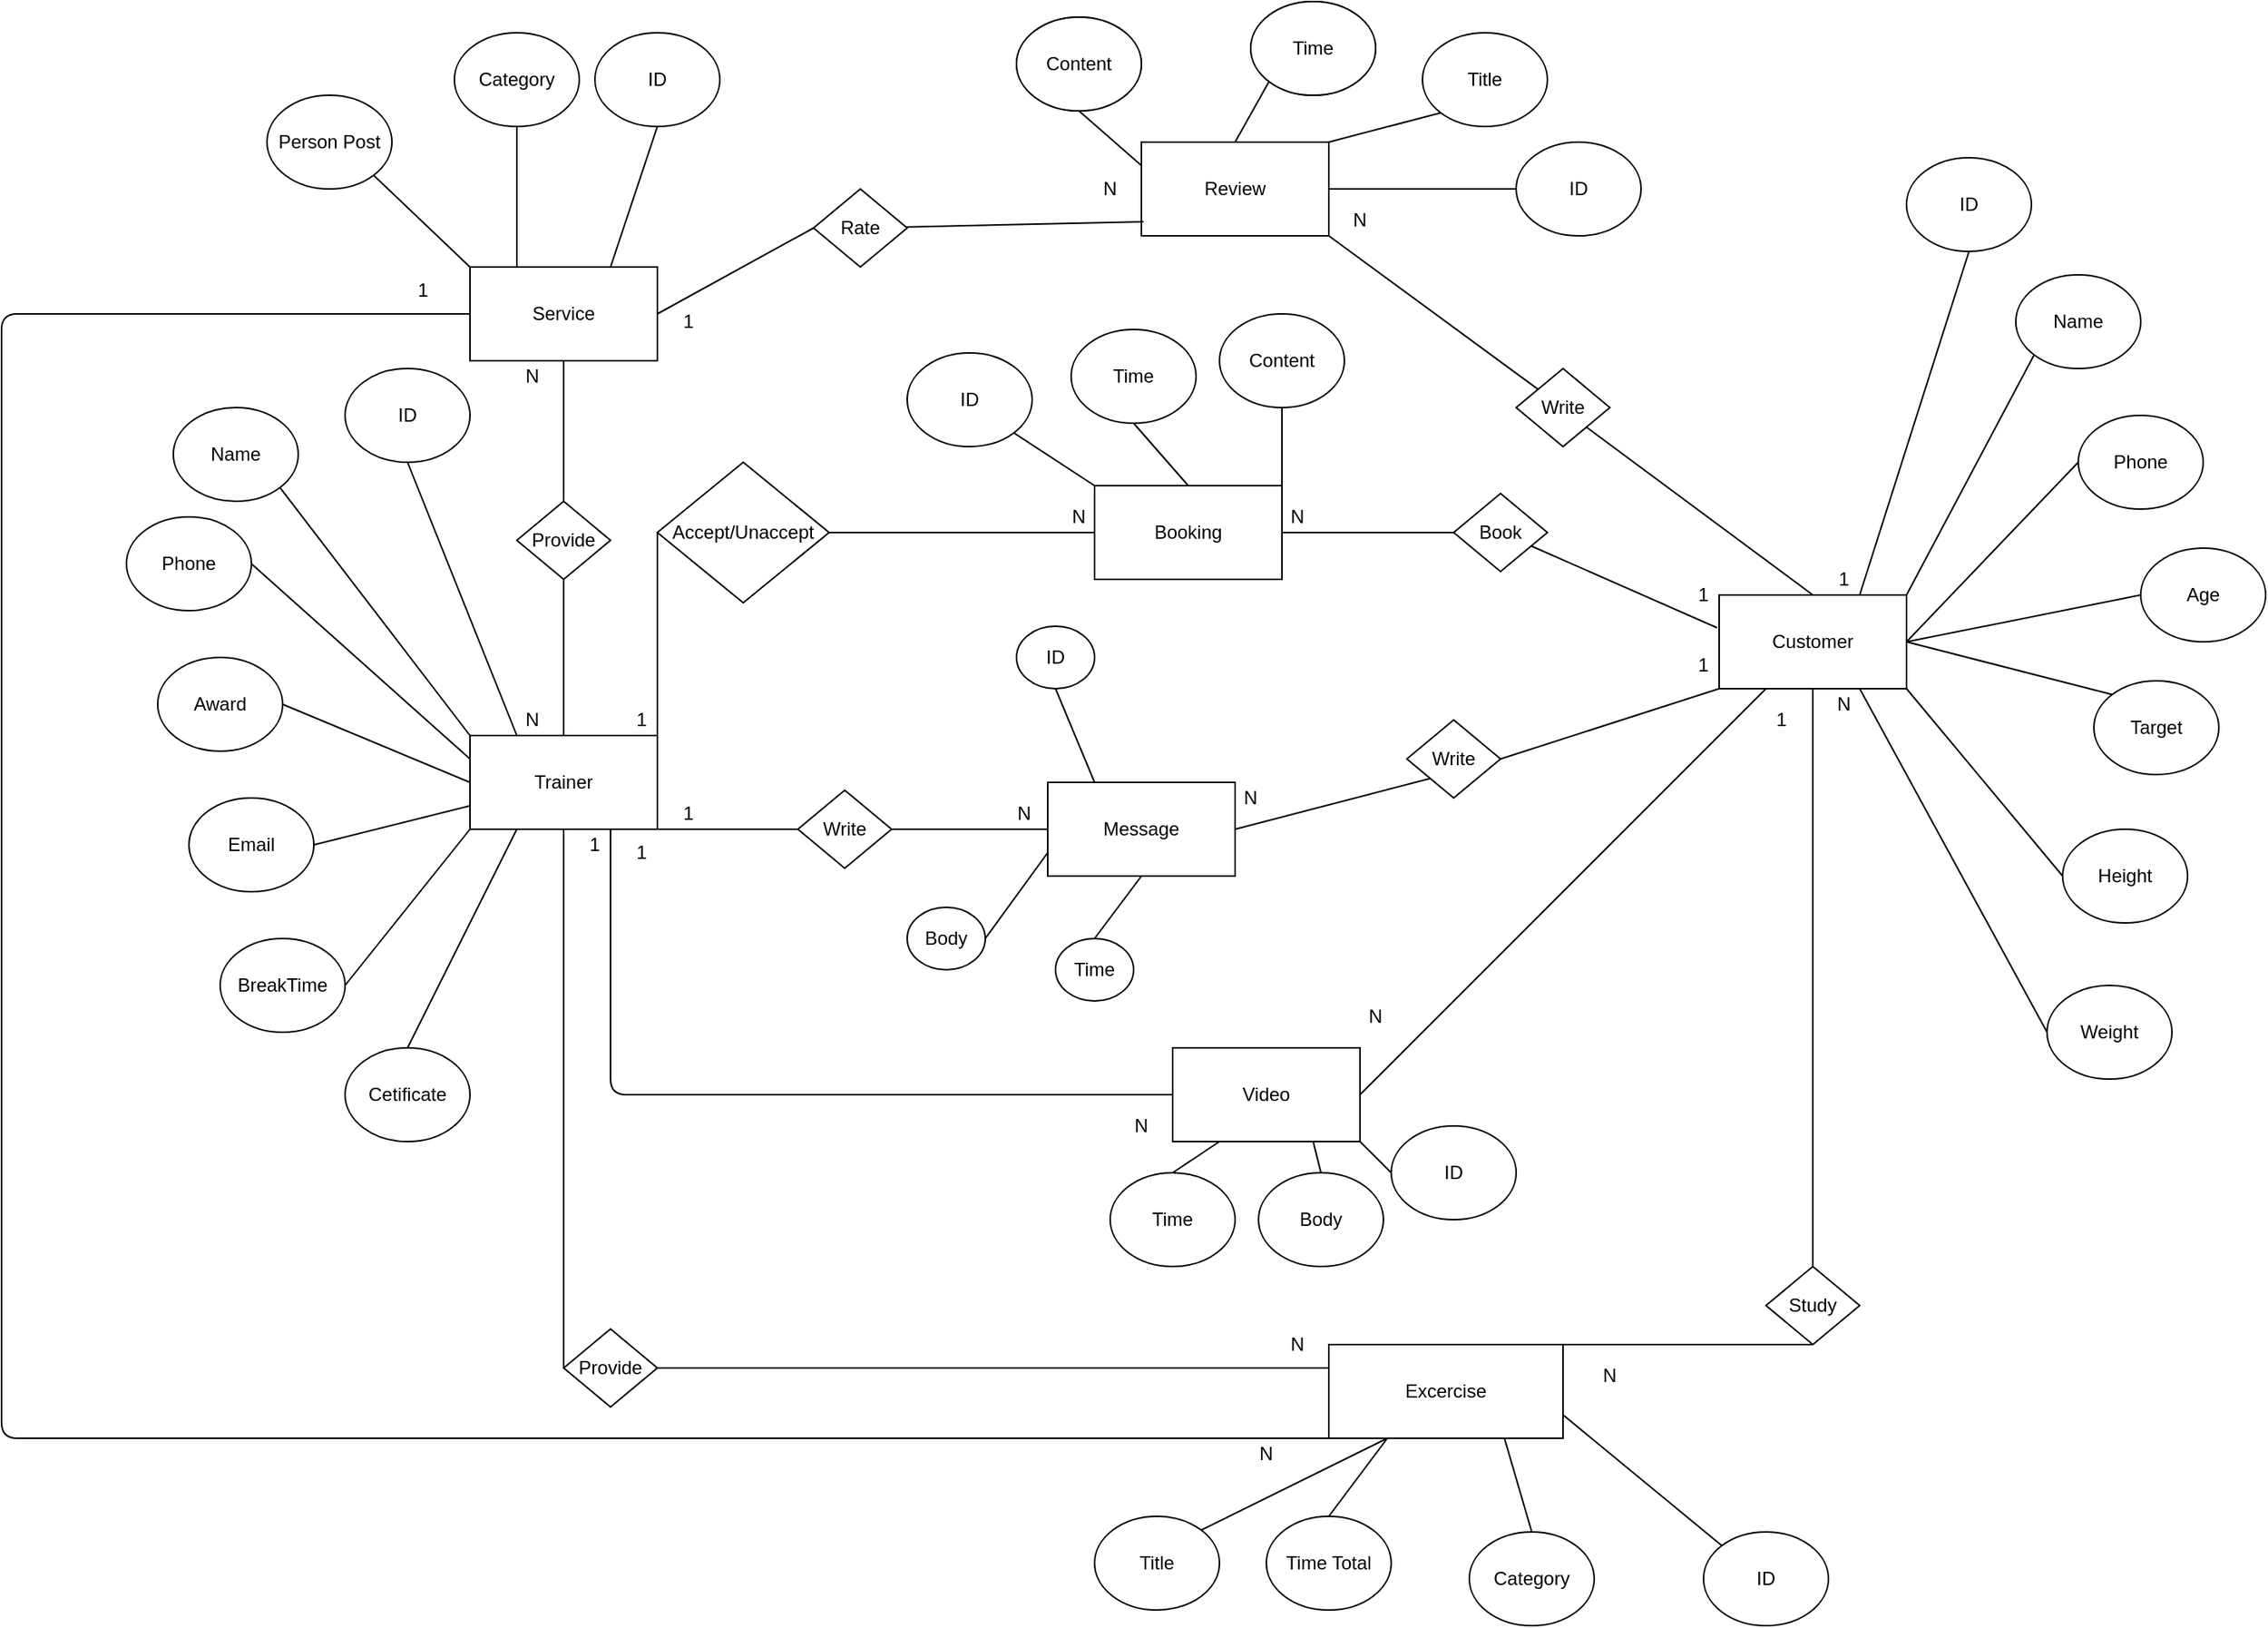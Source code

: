 <mxfile version="13.7.7" type="github">
  <diagram id="C5RBs43oDa-KdzZeNtuy" name="Page-1">
    <mxGraphModel dx="1996" dy="1096" grid="1" gridSize="10" guides="1" tooltips="1" connect="1" arrows="1" fold="1" page="1" pageScale="1" pageWidth="2339" pageHeight="3300" math="0" shadow="0">
      <root>
        <mxCell id="WIyWlLk6GJQsqaUBKTNV-0" />
        <mxCell id="WIyWlLk6GJQsqaUBKTNV-1" parent="WIyWlLk6GJQsqaUBKTNV-0" />
        <mxCell id="ReeH3Xt1Pkfj4cLhiJu3-0" value="Message" style="rounded=0;whiteSpace=wrap;html=1;" parent="WIyWlLk6GJQsqaUBKTNV-1" vertex="1">
          <mxGeometry x="1190" y="980" width="120" height="60" as="geometry" />
        </mxCell>
        <mxCell id="ReeH3Xt1Pkfj4cLhiJu3-1" value="Excercise" style="rounded=0;whiteSpace=wrap;html=1;" parent="WIyWlLk6GJQsqaUBKTNV-1" vertex="1">
          <mxGeometry x="1370" y="1340" width="150" height="60" as="geometry" />
        </mxCell>
        <mxCell id="ReeH3Xt1Pkfj4cLhiJu3-2" value="Service" style="rounded=0;whiteSpace=wrap;html=1;" parent="WIyWlLk6GJQsqaUBKTNV-1" vertex="1">
          <mxGeometry x="820" y="650" width="120" height="60" as="geometry" />
        </mxCell>
        <mxCell id="ReeH3Xt1Pkfj4cLhiJu3-3" value="Review" style="rounded=0;whiteSpace=wrap;html=1;" parent="WIyWlLk6GJQsqaUBKTNV-1" vertex="1">
          <mxGeometry x="1250" y="570" width="120" height="60" as="geometry" />
        </mxCell>
        <mxCell id="ReeH3Xt1Pkfj4cLhiJu3-5" value="Booking" style="rounded=0;whiteSpace=wrap;html=1;" parent="WIyWlLk6GJQsqaUBKTNV-1" vertex="1">
          <mxGeometry x="1220" y="790" width="120" height="60" as="geometry" />
        </mxCell>
        <mxCell id="ReeH3Xt1Pkfj4cLhiJu3-6" value="Trainer" style="rounded=0;whiteSpace=wrap;html=1;" parent="WIyWlLk6GJQsqaUBKTNV-1" vertex="1">
          <mxGeometry x="820" y="950" width="120" height="60" as="geometry" />
        </mxCell>
        <mxCell id="ReeH3Xt1Pkfj4cLhiJu3-4" value="Customer" style="rounded=0;whiteSpace=wrap;html=1;" parent="WIyWlLk6GJQsqaUBKTNV-1" vertex="1">
          <mxGeometry x="1620" y="860" width="120" height="60" as="geometry" />
        </mxCell>
        <mxCell id="ReeH3Xt1Pkfj4cLhiJu3-15" value="" style="endArrow=none;html=1;entryX=0.011;entryY=0.85;entryDx=0;entryDy=0;entryPerimeter=0;" parent="WIyWlLk6GJQsqaUBKTNV-1" source="ReeH3Xt1Pkfj4cLhiJu3-97" target="ReeH3Xt1Pkfj4cLhiJu3-3" edge="1">
          <mxGeometry width="50" height="50" relative="1" as="geometry">
            <mxPoint x="1060" y="690" as="sourcePoint" />
            <mxPoint x="1110" y="640" as="targetPoint" />
          </mxGeometry>
        </mxCell>
        <mxCell id="ReeH3Xt1Pkfj4cLhiJu3-16" value="" style="endArrow=none;html=1;entryX=1;entryY=1;entryDx=0;entryDy=0;" parent="WIyWlLk6GJQsqaUBKTNV-1" source="ReeH3Xt1Pkfj4cLhiJu3-95" target="ReeH3Xt1Pkfj4cLhiJu3-3" edge="1">
          <mxGeometry width="50" height="50" relative="1" as="geometry">
            <mxPoint x="1580" y="880" as="sourcePoint" />
            <mxPoint x="1630" y="830" as="targetPoint" />
          </mxGeometry>
        </mxCell>
        <mxCell id="ReeH3Xt1Pkfj4cLhiJu3-17" value="" style="endArrow=none;html=1;entryX=-0.011;entryY=0.35;entryDx=0;entryDy=0;entryPerimeter=0;" parent="WIyWlLk6GJQsqaUBKTNV-1" source="ReeH3Xt1Pkfj4cLhiJu3-102" target="ReeH3Xt1Pkfj4cLhiJu3-4" edge="1">
          <mxGeometry width="50" height="50" relative="1" as="geometry">
            <mxPoint x="1350" y="901" as="sourcePoint" />
            <mxPoint x="1520" y="905" as="targetPoint" />
          </mxGeometry>
        </mxCell>
        <mxCell id="ReeH3Xt1Pkfj4cLhiJu3-18" value="" style="endArrow=none;html=1;exitX=1;exitY=0.5;exitDx=0;exitDy=0;entryX=0;entryY=0.5;entryDx=0;entryDy=0;" parent="WIyWlLk6GJQsqaUBKTNV-1" source="ReeH3Xt1Pkfj4cLhiJu3-100" target="ReeH3Xt1Pkfj4cLhiJu3-5" edge="1">
          <mxGeometry width="50" height="50" relative="1" as="geometry">
            <mxPoint x="1060" y="890" as="sourcePoint" />
            <mxPoint x="1220" y="830" as="targetPoint" />
          </mxGeometry>
        </mxCell>
        <mxCell id="ReeH3Xt1Pkfj4cLhiJu3-19" value="" style="endArrow=none;html=1;entryX=0.5;entryY=1;entryDx=0;entryDy=0;exitX=0.5;exitY=0;exitDx=0;exitDy=0;" parent="WIyWlLk6GJQsqaUBKTNV-1" source="ReeH3Xt1Pkfj4cLhiJu3-6" target="ReeH3Xt1Pkfj4cLhiJu3-2" edge="1">
          <mxGeometry width="50" height="50" relative="1" as="geometry">
            <mxPoint x="990" y="890" as="sourcePoint" />
            <mxPoint x="1040" y="840" as="targetPoint" />
          </mxGeometry>
        </mxCell>
        <mxCell id="ReeH3Xt1Pkfj4cLhiJu3-20" value="" style="endArrow=none;html=1;entryX=0.5;entryY=1;entryDx=0;entryDy=0;exitX=0.5;exitY=0;exitDx=0;exitDy=0;" parent="WIyWlLk6GJQsqaUBKTNV-1" source="ReeH3Xt1Pkfj4cLhiJu3-107" target="ReeH3Xt1Pkfj4cLhiJu3-4" edge="1">
          <mxGeometry width="50" height="50" relative="1" as="geometry">
            <mxPoint x="1480" y="1050" as="sourcePoint" />
            <mxPoint x="1530" y="1000" as="targetPoint" />
          </mxGeometry>
        </mxCell>
        <mxCell id="ReeH3Xt1Pkfj4cLhiJu3-21" value="" style="endArrow=none;html=1;exitX=0;exitY=0.5;exitDx=0;exitDy=0;entryX=0.5;entryY=1;entryDx=0;entryDy=0;" parent="WIyWlLk6GJQsqaUBKTNV-1" source="ReeH3Xt1Pkfj4cLhiJu3-108" target="ReeH3Xt1Pkfj4cLhiJu3-6" edge="1">
          <mxGeometry width="50" height="50" relative="1" as="geometry">
            <mxPoint x="1300" y="1000" as="sourcePoint" />
            <mxPoint x="980" y="1080" as="targetPoint" />
            <Array as="points" />
          </mxGeometry>
        </mxCell>
        <mxCell id="ReeH3Xt1Pkfj4cLhiJu3-23" value="" style="endArrow=none;html=1;exitX=1;exitY=0.5;exitDx=0;exitDy=0;entryX=0;entryY=0.5;entryDx=0;entryDy=0;" parent="WIyWlLk6GJQsqaUBKTNV-1" source="ReeH3Xt1Pkfj4cLhiJu3-106" target="ReeH3Xt1Pkfj4cLhiJu3-0" edge="1">
          <mxGeometry width="50" height="50" relative="1" as="geometry">
            <mxPoint x="1300" y="920" as="sourcePoint" />
            <mxPoint x="1350" y="870" as="targetPoint" />
          </mxGeometry>
        </mxCell>
        <mxCell id="ReeH3Xt1Pkfj4cLhiJu3-24" value="" style="endArrow=none;html=1;exitX=1;exitY=0.5;exitDx=0;exitDy=0;entryX=0;entryY=1;entryDx=0;entryDy=0;" parent="WIyWlLk6GJQsqaUBKTNV-1" source="ReeH3Xt1Pkfj4cLhiJu3-104" target="ReeH3Xt1Pkfj4cLhiJu3-4" edge="1">
          <mxGeometry width="50" height="50" relative="1" as="geometry">
            <mxPoint x="1300" y="920" as="sourcePoint" />
            <mxPoint x="1350" y="870" as="targetPoint" />
          </mxGeometry>
        </mxCell>
        <mxCell id="ReeH3Xt1Pkfj4cLhiJu3-25" value="ID" style="ellipse;whiteSpace=wrap;html=1;" parent="WIyWlLk6GJQsqaUBKTNV-1" vertex="1">
          <mxGeometry x="1740" y="580" width="80" height="60" as="geometry" />
        </mxCell>
        <mxCell id="ReeH3Xt1Pkfj4cLhiJu3-26" value="Phone" style="ellipse;whiteSpace=wrap;html=1;" parent="WIyWlLk6GJQsqaUBKTNV-1" vertex="1">
          <mxGeometry x="1850" y="745" width="80" height="60" as="geometry" />
        </mxCell>
        <mxCell id="ReeH3Xt1Pkfj4cLhiJu3-27" value="Age" style="ellipse;whiteSpace=wrap;html=1;" parent="WIyWlLk6GJQsqaUBKTNV-1" vertex="1">
          <mxGeometry x="1890" y="830" width="80" height="60" as="geometry" />
        </mxCell>
        <mxCell id="ReeH3Xt1Pkfj4cLhiJu3-28" value="Name" style="ellipse;whiteSpace=wrap;html=1;" parent="WIyWlLk6GJQsqaUBKTNV-1" vertex="1">
          <mxGeometry x="1810" y="655" width="80" height="60" as="geometry" />
        </mxCell>
        <mxCell id="ReeH3Xt1Pkfj4cLhiJu3-29" value="Target" style="ellipse;whiteSpace=wrap;html=1;" parent="WIyWlLk6GJQsqaUBKTNV-1" vertex="1">
          <mxGeometry x="1860" y="915" width="80" height="60" as="geometry" />
        </mxCell>
        <mxCell id="ReeH3Xt1Pkfj4cLhiJu3-30" value="Height" style="ellipse;whiteSpace=wrap;html=1;" parent="WIyWlLk6GJQsqaUBKTNV-1" vertex="1">
          <mxGeometry x="1840" y="1010" width="80" height="60" as="geometry" />
        </mxCell>
        <mxCell id="ReeH3Xt1Pkfj4cLhiJu3-31" value="Weight" style="ellipse;whiteSpace=wrap;html=1;" parent="WIyWlLk6GJQsqaUBKTNV-1" vertex="1">
          <mxGeometry x="1830" y="1110" width="80" height="60" as="geometry" />
        </mxCell>
        <mxCell id="ReeH3Xt1Pkfj4cLhiJu3-32" value="" style="endArrow=none;html=1;entryX=0.5;entryY=1;entryDx=0;entryDy=0;exitX=0.75;exitY=0;exitDx=0;exitDy=0;" parent="WIyWlLk6GJQsqaUBKTNV-1" source="ReeH3Xt1Pkfj4cLhiJu3-4" target="ReeH3Xt1Pkfj4cLhiJu3-25" edge="1">
          <mxGeometry width="50" height="50" relative="1" as="geometry">
            <mxPoint x="1600" y="880" as="sourcePoint" />
            <mxPoint x="1650" y="830" as="targetPoint" />
          </mxGeometry>
        </mxCell>
        <mxCell id="ReeH3Xt1Pkfj4cLhiJu3-33" value="" style="endArrow=none;html=1;entryX=0;entryY=1;entryDx=0;entryDy=0;exitX=1;exitY=0;exitDx=0;exitDy=0;" parent="WIyWlLk6GJQsqaUBKTNV-1" source="ReeH3Xt1Pkfj4cLhiJu3-4" target="ReeH3Xt1Pkfj4cLhiJu3-28" edge="1">
          <mxGeometry width="50" height="50" relative="1" as="geometry">
            <mxPoint x="1650" y="880" as="sourcePoint" />
            <mxPoint x="1670" y="850" as="targetPoint" />
          </mxGeometry>
        </mxCell>
        <mxCell id="ReeH3Xt1Pkfj4cLhiJu3-34" value="" style="endArrow=none;html=1;entryX=0;entryY=0.5;entryDx=0;entryDy=0;exitX=1;exitY=0.5;exitDx=0;exitDy=0;" parent="WIyWlLk6GJQsqaUBKTNV-1" source="ReeH3Xt1Pkfj4cLhiJu3-4" target="ReeH3Xt1Pkfj4cLhiJu3-26" edge="1">
          <mxGeometry width="50" height="50" relative="1" as="geometry">
            <mxPoint x="1650" y="890" as="sourcePoint" />
            <mxPoint x="1690" y="840" as="targetPoint" />
          </mxGeometry>
        </mxCell>
        <mxCell id="ReeH3Xt1Pkfj4cLhiJu3-35" value="" style="endArrow=none;html=1;entryX=0;entryY=0.5;entryDx=0;entryDy=0;exitX=1;exitY=0.5;exitDx=0;exitDy=0;" parent="WIyWlLk6GJQsqaUBKTNV-1" source="ReeH3Xt1Pkfj4cLhiJu3-4" target="ReeH3Xt1Pkfj4cLhiJu3-27" edge="1">
          <mxGeometry width="50" height="50" relative="1" as="geometry">
            <mxPoint x="1640" y="910" as="sourcePoint" />
            <mxPoint x="1690" y="850" as="targetPoint" />
          </mxGeometry>
        </mxCell>
        <mxCell id="ReeH3Xt1Pkfj4cLhiJu3-36" value="" style="endArrow=none;html=1;entryX=0;entryY=0;entryDx=0;entryDy=0;exitX=1;exitY=0.5;exitDx=0;exitDy=0;" parent="WIyWlLk6GJQsqaUBKTNV-1" source="ReeH3Xt1Pkfj4cLhiJu3-4" target="ReeH3Xt1Pkfj4cLhiJu3-29" edge="1">
          <mxGeometry width="50" height="50" relative="1" as="geometry">
            <mxPoint x="1650" y="915" as="sourcePoint" />
            <mxPoint x="1690" y="865" as="targetPoint" />
          </mxGeometry>
        </mxCell>
        <mxCell id="ReeH3Xt1Pkfj4cLhiJu3-37" value="" style="endArrow=none;html=1;entryX=0;entryY=0.5;entryDx=0;entryDy=0;exitX=1;exitY=1;exitDx=0;exitDy=0;" parent="WIyWlLk6GJQsqaUBKTNV-1" source="ReeH3Xt1Pkfj4cLhiJu3-4" target="ReeH3Xt1Pkfj4cLhiJu3-30" edge="1">
          <mxGeometry width="50" height="50" relative="1" as="geometry">
            <mxPoint x="1650" y="940" as="sourcePoint" />
            <mxPoint x="1690" y="890" as="targetPoint" />
          </mxGeometry>
        </mxCell>
        <mxCell id="ReeH3Xt1Pkfj4cLhiJu3-38" value="" style="endArrow=none;html=1;entryX=0;entryY=0.5;entryDx=0;entryDy=0;exitX=0.75;exitY=1;exitDx=0;exitDy=0;" parent="WIyWlLk6GJQsqaUBKTNV-1" source="ReeH3Xt1Pkfj4cLhiJu3-4" target="ReeH3Xt1Pkfj4cLhiJu3-31" edge="1">
          <mxGeometry width="50" height="50" relative="1" as="geometry">
            <mxPoint x="1620" y="940" as="sourcePoint" />
            <mxPoint x="1660" y="890" as="targetPoint" />
          </mxGeometry>
        </mxCell>
        <mxCell id="ReeH3Xt1Pkfj4cLhiJu3-42" value="ID" style="ellipse;whiteSpace=wrap;html=1;" parent="WIyWlLk6GJQsqaUBKTNV-1" vertex="1">
          <mxGeometry x="1610" y="1460" width="80" height="60" as="geometry" />
        </mxCell>
        <mxCell id="ReeH3Xt1Pkfj4cLhiJu3-43" value="Category" style="ellipse;whiteSpace=wrap;html=1;" parent="WIyWlLk6GJQsqaUBKTNV-1" vertex="1">
          <mxGeometry x="1460" y="1460" width="80" height="60" as="geometry" />
        </mxCell>
        <mxCell id="ReeH3Xt1Pkfj4cLhiJu3-44" value="Time Total" style="ellipse;whiteSpace=wrap;html=1;" parent="WIyWlLk6GJQsqaUBKTNV-1" vertex="1">
          <mxGeometry x="1330" y="1450" width="80" height="60" as="geometry" />
        </mxCell>
        <mxCell id="ReeH3Xt1Pkfj4cLhiJu3-45" value="Title" style="ellipse;whiteSpace=wrap;html=1;" parent="WIyWlLk6GJQsqaUBKTNV-1" vertex="1">
          <mxGeometry x="1220" y="1450" width="80" height="60" as="geometry" />
        </mxCell>
        <mxCell id="ReeH3Xt1Pkfj4cLhiJu3-46" value="" style="endArrow=none;html=1;exitX=1;exitY=0;exitDx=0;exitDy=0;entryX=0.25;entryY=1;entryDx=0;entryDy=0;" parent="WIyWlLk6GJQsqaUBKTNV-1" source="ReeH3Xt1Pkfj4cLhiJu3-45" target="ReeH3Xt1Pkfj4cLhiJu3-1" edge="1">
          <mxGeometry width="50" height="50" relative="1" as="geometry">
            <mxPoint x="1280" y="1160" as="sourcePoint" />
            <mxPoint x="1330" y="1110" as="targetPoint" />
          </mxGeometry>
        </mxCell>
        <mxCell id="ReeH3Xt1Pkfj4cLhiJu3-48" value="" style="endArrow=none;html=1;entryX=0.25;entryY=1;entryDx=0;entryDy=0;exitX=0.5;exitY=0;exitDx=0;exitDy=0;" parent="WIyWlLk6GJQsqaUBKTNV-1" source="ReeH3Xt1Pkfj4cLhiJu3-44" target="ReeH3Xt1Pkfj4cLhiJu3-1" edge="1">
          <mxGeometry width="50" height="50" relative="1" as="geometry">
            <mxPoint x="1350" y="1180" as="sourcePoint" />
            <mxPoint x="1400" y="1130" as="targetPoint" />
          </mxGeometry>
        </mxCell>
        <mxCell id="ReeH3Xt1Pkfj4cLhiJu3-49" value="" style="endArrow=none;html=1;entryX=0.75;entryY=1;entryDx=0;entryDy=0;exitX=0.5;exitY=0;exitDx=0;exitDy=0;" parent="WIyWlLk6GJQsqaUBKTNV-1" source="ReeH3Xt1Pkfj4cLhiJu3-43" target="ReeH3Xt1Pkfj4cLhiJu3-1" edge="1">
          <mxGeometry width="50" height="50" relative="1" as="geometry">
            <mxPoint x="1440" y="1190" as="sourcePoint" />
            <mxPoint x="1447.5" y="1110" as="targetPoint" />
          </mxGeometry>
        </mxCell>
        <mxCell id="ReeH3Xt1Pkfj4cLhiJu3-50" value="" style="endArrow=none;html=1;exitX=1;exitY=0.75;exitDx=0;exitDy=0;entryX=0;entryY=0;entryDx=0;entryDy=0;" parent="WIyWlLk6GJQsqaUBKTNV-1" source="ReeH3Xt1Pkfj4cLhiJu3-1" target="ReeH3Xt1Pkfj4cLhiJu3-42" edge="1">
          <mxGeometry width="50" height="50" relative="1" as="geometry">
            <mxPoint x="1490" y="1140" as="sourcePoint" />
            <mxPoint x="1540" y="1090" as="targetPoint" />
          </mxGeometry>
        </mxCell>
        <mxCell id="ReeH3Xt1Pkfj4cLhiJu3-51" value="Content" style="ellipse;whiteSpace=wrap;html=1;" parent="WIyWlLk6GJQsqaUBKTNV-1" vertex="1">
          <mxGeometry x="1170" y="490" width="80" height="60" as="geometry" />
        </mxCell>
        <mxCell id="ReeH3Xt1Pkfj4cLhiJu3-52" value="Time" style="ellipse;whiteSpace=wrap;html=1;" parent="WIyWlLk6GJQsqaUBKTNV-1" vertex="1">
          <mxGeometry x="1320" y="480" width="80" height="60" as="geometry" />
        </mxCell>
        <mxCell id="ReeH3Xt1Pkfj4cLhiJu3-53" value="Title" style="ellipse;whiteSpace=wrap;html=1;" parent="WIyWlLk6GJQsqaUBKTNV-1" vertex="1">
          <mxGeometry x="1430" y="500" width="80" height="60" as="geometry" />
        </mxCell>
        <mxCell id="ReeH3Xt1Pkfj4cLhiJu3-54" value="ID" style="ellipse;whiteSpace=wrap;html=1;" parent="WIyWlLk6GJQsqaUBKTNV-1" vertex="1">
          <mxGeometry x="1490" y="570" width="80" height="60" as="geometry" />
        </mxCell>
        <mxCell id="ReeH3Xt1Pkfj4cLhiJu3-55" value="ID" style="ellipse;whiteSpace=wrap;html=1;" parent="WIyWlLk6GJQsqaUBKTNV-1" vertex="1">
          <mxGeometry x="900" y="500" width="80" height="60" as="geometry" />
        </mxCell>
        <mxCell id="ReeH3Xt1Pkfj4cLhiJu3-56" value="Category" style="ellipse;whiteSpace=wrap;html=1;" parent="WIyWlLk6GJQsqaUBKTNV-1" vertex="1">
          <mxGeometry x="810" y="500" width="80" height="60" as="geometry" />
        </mxCell>
        <mxCell id="ReeH3Xt1Pkfj4cLhiJu3-57" value="Person Post" style="ellipse;whiteSpace=wrap;html=1;" parent="WIyWlLk6GJQsqaUBKTNV-1" vertex="1">
          <mxGeometry x="690" y="540" width="80" height="60" as="geometry" />
        </mxCell>
        <mxCell id="ReeH3Xt1Pkfj4cLhiJu3-58" value="Name" style="ellipse;whiteSpace=wrap;html=1;" parent="WIyWlLk6GJQsqaUBKTNV-1" vertex="1">
          <mxGeometry x="630" y="740" width="80" height="60" as="geometry" />
        </mxCell>
        <mxCell id="ReeH3Xt1Pkfj4cLhiJu3-59" value="Phone" style="ellipse;whiteSpace=wrap;html=1;" parent="WIyWlLk6GJQsqaUBKTNV-1" vertex="1">
          <mxGeometry x="600" y="810" width="80" height="60" as="geometry" />
        </mxCell>
        <mxCell id="ReeH3Xt1Pkfj4cLhiJu3-60" value="Email" style="ellipse;whiteSpace=wrap;html=1;" parent="WIyWlLk6GJQsqaUBKTNV-1" vertex="1">
          <mxGeometry x="640" y="990" width="80" height="60" as="geometry" />
        </mxCell>
        <mxCell id="ReeH3Xt1Pkfj4cLhiJu3-61" value="BreakTime" style="ellipse;whiteSpace=wrap;html=1;" parent="WIyWlLk6GJQsqaUBKTNV-1" vertex="1">
          <mxGeometry x="660" y="1080" width="80" height="60" as="geometry" />
        </mxCell>
        <mxCell id="ReeH3Xt1Pkfj4cLhiJu3-62" value="Cetificate" style="ellipse;whiteSpace=wrap;html=1;" parent="WIyWlLk6GJQsqaUBKTNV-1" vertex="1">
          <mxGeometry x="740" y="1150" width="80" height="60" as="geometry" />
        </mxCell>
        <mxCell id="ReeH3Xt1Pkfj4cLhiJu3-63" value="ID" style="ellipse;whiteSpace=wrap;html=1;" parent="WIyWlLk6GJQsqaUBKTNV-1" vertex="1">
          <mxGeometry x="740" y="715" width="80" height="60" as="geometry" />
        </mxCell>
        <mxCell id="ReeH3Xt1Pkfj4cLhiJu3-64" value="Award" style="ellipse;whiteSpace=wrap;html=1;" parent="WIyWlLk6GJQsqaUBKTNV-1" vertex="1">
          <mxGeometry x="620" y="900" width="80" height="60" as="geometry" />
        </mxCell>
        <mxCell id="ReeH3Xt1Pkfj4cLhiJu3-65" value="Content" style="ellipse;whiteSpace=wrap;html=1;" parent="WIyWlLk6GJQsqaUBKTNV-1" vertex="1">
          <mxGeometry x="1300" y="680" width="80" height="60" as="geometry" />
        </mxCell>
        <mxCell id="ReeH3Xt1Pkfj4cLhiJu3-66" value="Time" style="ellipse;whiteSpace=wrap;html=1;" parent="WIyWlLk6GJQsqaUBKTNV-1" vertex="1">
          <mxGeometry x="1205" y="690" width="80" height="60" as="geometry" />
        </mxCell>
        <mxCell id="ReeH3Xt1Pkfj4cLhiJu3-67" value="ID" style="ellipse;whiteSpace=wrap;html=1;" parent="WIyWlLk6GJQsqaUBKTNV-1" vertex="1">
          <mxGeometry x="1100" y="705" width="80" height="60" as="geometry" />
        </mxCell>
        <mxCell id="ReeH3Xt1Pkfj4cLhiJu3-68" value="Body" style="ellipse;whiteSpace=wrap;html=1;" parent="WIyWlLk6GJQsqaUBKTNV-1" vertex="1">
          <mxGeometry x="1100" y="1060" width="50" height="40" as="geometry" />
        </mxCell>
        <mxCell id="ReeH3Xt1Pkfj4cLhiJu3-69" value="Time" style="ellipse;whiteSpace=wrap;html=1;" parent="WIyWlLk6GJQsqaUBKTNV-1" vertex="1">
          <mxGeometry x="1195" y="1080" width="50" height="40" as="geometry" />
        </mxCell>
        <mxCell id="ReeH3Xt1Pkfj4cLhiJu3-70" value="ID" style="ellipse;whiteSpace=wrap;html=1;" parent="WIyWlLk6GJQsqaUBKTNV-1" vertex="1">
          <mxGeometry x="1170" y="880" width="50" height="40" as="geometry" />
        </mxCell>
        <mxCell id="ReeH3Xt1Pkfj4cLhiJu3-71" value="" style="endArrow=none;html=1;entryX=0;entryY=1;entryDx=0;entryDy=0;exitX=0.5;exitY=0;exitDx=0;exitDy=0;" parent="WIyWlLk6GJQsqaUBKTNV-1" source="ReeH3Xt1Pkfj4cLhiJu3-3" target="ReeH3Xt1Pkfj4cLhiJu3-52" edge="1">
          <mxGeometry width="50" height="50" relative="1" as="geometry">
            <mxPoint x="1320" y="640" as="sourcePoint" />
            <mxPoint x="1370" y="590" as="targetPoint" />
          </mxGeometry>
        </mxCell>
        <mxCell id="ReeH3Xt1Pkfj4cLhiJu3-72" value="" style="endArrow=none;html=1;entryX=0.5;entryY=1;entryDx=0;entryDy=0;exitX=0;exitY=0.25;exitDx=0;exitDy=0;" parent="WIyWlLk6GJQsqaUBKTNV-1" source="ReeH3Xt1Pkfj4cLhiJu3-3" target="ReeH3Xt1Pkfj4cLhiJu3-51" edge="1">
          <mxGeometry width="50" height="50" relative="1" as="geometry">
            <mxPoint x="1260" y="640" as="sourcePoint" />
            <mxPoint x="1310" y="590" as="targetPoint" />
          </mxGeometry>
        </mxCell>
        <mxCell id="ReeH3Xt1Pkfj4cLhiJu3-73" value="" style="endArrow=none;html=1;entryX=0;entryY=1;entryDx=0;entryDy=0;exitX=1;exitY=0;exitDx=0;exitDy=0;" parent="WIyWlLk6GJQsqaUBKTNV-1" source="ReeH3Xt1Pkfj4cLhiJu3-3" target="ReeH3Xt1Pkfj4cLhiJu3-53" edge="1">
          <mxGeometry width="50" height="50" relative="1" as="geometry">
            <mxPoint x="1380" y="640" as="sourcePoint" />
            <mxPoint x="1430" y="590" as="targetPoint" />
          </mxGeometry>
        </mxCell>
        <mxCell id="ReeH3Xt1Pkfj4cLhiJu3-74" value="" style="endArrow=none;html=1;entryX=0;entryY=0.5;entryDx=0;entryDy=0;exitX=1;exitY=0.5;exitDx=0;exitDy=0;" parent="WIyWlLk6GJQsqaUBKTNV-1" source="ReeH3Xt1Pkfj4cLhiJu3-3" target="ReeH3Xt1Pkfj4cLhiJu3-54" edge="1">
          <mxGeometry width="50" height="50" relative="1" as="geometry">
            <mxPoint x="1380" y="670" as="sourcePoint" />
            <mxPoint x="1430" y="620" as="targetPoint" />
          </mxGeometry>
        </mxCell>
        <mxCell id="ReeH3Xt1Pkfj4cLhiJu3-75" value="" style="endArrow=none;html=1;entryX=0.75;entryY=0;entryDx=0;entryDy=0;exitX=0.5;exitY=1;exitDx=0;exitDy=0;" parent="WIyWlLk6GJQsqaUBKTNV-1" source="ReeH3Xt1Pkfj4cLhiJu3-55" target="ReeH3Xt1Pkfj4cLhiJu3-2" edge="1">
          <mxGeometry width="50" height="50" relative="1" as="geometry">
            <mxPoint x="1110" y="850" as="sourcePoint" />
            <mxPoint x="1190" y="830" as="targetPoint" />
          </mxGeometry>
        </mxCell>
        <mxCell id="ReeH3Xt1Pkfj4cLhiJu3-76" value="" style="endArrow=none;html=1;exitX=0.25;exitY=0;exitDx=0;exitDy=0;entryX=0.5;entryY=1;entryDx=0;entryDy=0;" parent="WIyWlLk6GJQsqaUBKTNV-1" source="ReeH3Xt1Pkfj4cLhiJu3-2" target="ReeH3Xt1Pkfj4cLhiJu3-56" edge="1">
          <mxGeometry width="50" height="50" relative="1" as="geometry">
            <mxPoint x="1150" y="890" as="sourcePoint" />
            <mxPoint x="1200" y="840" as="targetPoint" />
          </mxGeometry>
        </mxCell>
        <mxCell id="ReeH3Xt1Pkfj4cLhiJu3-77" value="" style="endArrow=none;html=1;exitX=0;exitY=0;exitDx=0;exitDy=0;entryX=1;entryY=1;entryDx=0;entryDy=0;" parent="WIyWlLk6GJQsqaUBKTNV-1" source="ReeH3Xt1Pkfj4cLhiJu3-2" target="ReeH3Xt1Pkfj4cLhiJu3-57" edge="1">
          <mxGeometry width="50" height="50" relative="1" as="geometry">
            <mxPoint x="1160" y="900" as="sourcePoint" />
            <mxPoint x="1210" y="850" as="targetPoint" />
          </mxGeometry>
        </mxCell>
        <mxCell id="ReeH3Xt1Pkfj4cLhiJu3-78" value="" style="endArrow=none;html=1;exitX=0;exitY=0;exitDx=0;exitDy=0;entryX=1;entryY=1;entryDx=0;entryDy=0;" parent="WIyWlLk6GJQsqaUBKTNV-1" source="ReeH3Xt1Pkfj4cLhiJu3-5" target="ReeH3Xt1Pkfj4cLhiJu3-67" edge="1">
          <mxGeometry width="50" height="50" relative="1" as="geometry">
            <mxPoint x="1170" y="910" as="sourcePoint" />
            <mxPoint x="1220" y="860" as="targetPoint" />
          </mxGeometry>
        </mxCell>
        <mxCell id="ReeH3Xt1Pkfj4cLhiJu3-79" value="" style="endArrow=none;html=1;entryX=0.5;entryY=0;entryDx=0;entryDy=0;exitX=0.5;exitY=1;exitDx=0;exitDy=0;" parent="WIyWlLk6GJQsqaUBKTNV-1" source="ReeH3Xt1Pkfj4cLhiJu3-66" target="ReeH3Xt1Pkfj4cLhiJu3-5" edge="1">
          <mxGeometry width="50" height="50" relative="1" as="geometry">
            <mxPoint x="1180" y="920" as="sourcePoint" />
            <mxPoint x="1230" y="870" as="targetPoint" />
          </mxGeometry>
        </mxCell>
        <mxCell id="ReeH3Xt1Pkfj4cLhiJu3-80" value="" style="endArrow=none;html=1;entryX=1;entryY=0;entryDx=0;entryDy=0;exitX=0.5;exitY=1;exitDx=0;exitDy=0;" parent="WIyWlLk6GJQsqaUBKTNV-1" source="ReeH3Xt1Pkfj4cLhiJu3-65" target="ReeH3Xt1Pkfj4cLhiJu3-5" edge="1">
          <mxGeometry width="50" height="50" relative="1" as="geometry">
            <mxPoint x="1190" y="930" as="sourcePoint" />
            <mxPoint x="1240" y="880" as="targetPoint" />
          </mxGeometry>
        </mxCell>
        <mxCell id="ReeH3Xt1Pkfj4cLhiJu3-81" value="" style="endArrow=none;html=1;exitX=0.25;exitY=0;exitDx=0;exitDy=0;entryX=0.5;entryY=1;entryDx=0;entryDy=0;" parent="WIyWlLk6GJQsqaUBKTNV-1" source="ReeH3Xt1Pkfj4cLhiJu3-0" target="ReeH3Xt1Pkfj4cLhiJu3-70" edge="1">
          <mxGeometry width="50" height="50" relative="1" as="geometry">
            <mxPoint x="1200" y="940" as="sourcePoint" />
            <mxPoint x="1250" y="890" as="targetPoint" />
          </mxGeometry>
        </mxCell>
        <mxCell id="ReeH3Xt1Pkfj4cLhiJu3-82" value="" style="endArrow=none;html=1;exitX=1;exitY=0.5;exitDx=0;exitDy=0;entryX=0;entryY=0.75;entryDx=0;entryDy=0;" parent="WIyWlLk6GJQsqaUBKTNV-1" source="ReeH3Xt1Pkfj4cLhiJu3-68" target="ReeH3Xt1Pkfj4cLhiJu3-0" edge="1">
          <mxGeometry width="50" height="50" relative="1" as="geometry">
            <mxPoint x="1210" y="950" as="sourcePoint" />
            <mxPoint x="1260" y="900" as="targetPoint" />
          </mxGeometry>
        </mxCell>
        <mxCell id="ReeH3Xt1Pkfj4cLhiJu3-83" value="" style="endArrow=none;html=1;exitX=0.5;exitY=1;exitDx=0;exitDy=0;entryX=0.5;entryY=0;entryDx=0;entryDy=0;" parent="WIyWlLk6GJQsqaUBKTNV-1" source="ReeH3Xt1Pkfj4cLhiJu3-0" target="ReeH3Xt1Pkfj4cLhiJu3-69" edge="1">
          <mxGeometry width="50" height="50" relative="1" as="geometry">
            <mxPoint x="1220" y="960" as="sourcePoint" />
            <mxPoint x="1270" y="910" as="targetPoint" />
          </mxGeometry>
        </mxCell>
        <mxCell id="ReeH3Xt1Pkfj4cLhiJu3-84" value="" style="endArrow=none;html=1;exitX=0.25;exitY=0;exitDx=0;exitDy=0;entryX=0.5;entryY=1;entryDx=0;entryDy=0;" parent="WIyWlLk6GJQsqaUBKTNV-1" source="ReeH3Xt1Pkfj4cLhiJu3-6" target="ReeH3Xt1Pkfj4cLhiJu3-63" edge="1">
          <mxGeometry width="50" height="50" relative="1" as="geometry">
            <mxPoint x="1230" y="970" as="sourcePoint" />
            <mxPoint x="1280" y="920" as="targetPoint" />
          </mxGeometry>
        </mxCell>
        <mxCell id="ReeH3Xt1Pkfj4cLhiJu3-85" value="" style="endArrow=none;html=1;exitX=0;exitY=0;exitDx=0;exitDy=0;entryX=1;entryY=1;entryDx=0;entryDy=0;" parent="WIyWlLk6GJQsqaUBKTNV-1" source="ReeH3Xt1Pkfj4cLhiJu3-6" target="ReeH3Xt1Pkfj4cLhiJu3-58" edge="1">
          <mxGeometry width="50" height="50" relative="1" as="geometry">
            <mxPoint x="1240" y="980" as="sourcePoint" />
            <mxPoint x="1290" y="930" as="targetPoint" />
          </mxGeometry>
        </mxCell>
        <mxCell id="ReeH3Xt1Pkfj4cLhiJu3-86" value="" style="endArrow=none;html=1;exitX=0;exitY=0.25;exitDx=0;exitDy=0;entryX=1;entryY=0.5;entryDx=0;entryDy=0;" parent="WIyWlLk6GJQsqaUBKTNV-1" source="ReeH3Xt1Pkfj4cLhiJu3-6" target="ReeH3Xt1Pkfj4cLhiJu3-59" edge="1">
          <mxGeometry width="50" height="50" relative="1" as="geometry">
            <mxPoint x="1250" y="990" as="sourcePoint" />
            <mxPoint x="1300" y="940" as="targetPoint" />
          </mxGeometry>
        </mxCell>
        <mxCell id="ReeH3Xt1Pkfj4cLhiJu3-87" value="" style="endArrow=none;html=1;exitX=0;exitY=0.5;exitDx=0;exitDy=0;entryX=1;entryY=0.5;entryDx=0;entryDy=0;" parent="WIyWlLk6GJQsqaUBKTNV-1" source="ReeH3Xt1Pkfj4cLhiJu3-6" target="ReeH3Xt1Pkfj4cLhiJu3-64" edge="1">
          <mxGeometry width="50" height="50" relative="1" as="geometry">
            <mxPoint x="1260" y="1000" as="sourcePoint" />
            <mxPoint x="1310" y="950" as="targetPoint" />
          </mxGeometry>
        </mxCell>
        <mxCell id="ReeH3Xt1Pkfj4cLhiJu3-88" value="" style="endArrow=none;html=1;exitX=0;exitY=0.75;exitDx=0;exitDy=0;entryX=1;entryY=0.5;entryDx=0;entryDy=0;" parent="WIyWlLk6GJQsqaUBKTNV-1" source="ReeH3Xt1Pkfj4cLhiJu3-6" target="ReeH3Xt1Pkfj4cLhiJu3-60" edge="1">
          <mxGeometry width="50" height="50" relative="1" as="geometry">
            <mxPoint x="1270" y="1010" as="sourcePoint" />
            <mxPoint x="1320" y="960" as="targetPoint" />
          </mxGeometry>
        </mxCell>
        <mxCell id="ReeH3Xt1Pkfj4cLhiJu3-89" value="" style="endArrow=none;html=1;exitX=1;exitY=0.5;exitDx=0;exitDy=0;entryX=0;entryY=1;entryDx=0;entryDy=0;" parent="WIyWlLk6GJQsqaUBKTNV-1" source="ReeH3Xt1Pkfj4cLhiJu3-61" target="ReeH3Xt1Pkfj4cLhiJu3-6" edge="1">
          <mxGeometry width="50" height="50" relative="1" as="geometry">
            <mxPoint x="1280" y="1020" as="sourcePoint" />
            <mxPoint x="1330" y="970" as="targetPoint" />
          </mxGeometry>
        </mxCell>
        <mxCell id="ReeH3Xt1Pkfj4cLhiJu3-90" value="" style="endArrow=none;html=1;exitX=0.5;exitY=0;exitDx=0;exitDy=0;entryX=0.25;entryY=1;entryDx=0;entryDy=0;" parent="WIyWlLk6GJQsqaUBKTNV-1" source="ReeH3Xt1Pkfj4cLhiJu3-62" target="ReeH3Xt1Pkfj4cLhiJu3-6" edge="1">
          <mxGeometry width="50" height="50" relative="1" as="geometry">
            <mxPoint x="1290" y="1030" as="sourcePoint" />
            <mxPoint x="1340" y="980" as="targetPoint" />
          </mxGeometry>
        </mxCell>
        <mxCell id="ReeH3Xt1Pkfj4cLhiJu3-91" value="1" style="text;html=1;strokeColor=none;fillColor=none;align=center;verticalAlign=middle;whiteSpace=wrap;rounded=0;" parent="WIyWlLk6GJQsqaUBKTNV-1" vertex="1">
          <mxGeometry x="1680" y="840" width="40" height="20" as="geometry" />
        </mxCell>
        <mxCell id="ReeH3Xt1Pkfj4cLhiJu3-94" value="N" style="text;html=1;strokeColor=none;fillColor=none;align=center;verticalAlign=middle;whiteSpace=wrap;rounded=0;" parent="WIyWlLk6GJQsqaUBKTNV-1" vertex="1">
          <mxGeometry x="1370" y="610" width="40" height="20" as="geometry" />
        </mxCell>
        <mxCell id="ReeH3Xt1Pkfj4cLhiJu3-95" value="Write" style="rhombus;whiteSpace=wrap;html=1;" parent="WIyWlLk6GJQsqaUBKTNV-1" vertex="1">
          <mxGeometry x="1490" y="715" width="60" height="50" as="geometry" />
        </mxCell>
        <mxCell id="ReeH3Xt1Pkfj4cLhiJu3-96" value="" style="endArrow=none;html=1;entryX=1;entryY=1;entryDx=0;entryDy=0;exitX=0.5;exitY=0;exitDx=0;exitDy=0;" parent="WIyWlLk6GJQsqaUBKTNV-1" source="ReeH3Xt1Pkfj4cLhiJu3-4" target="ReeH3Xt1Pkfj4cLhiJu3-95" edge="1">
          <mxGeometry width="50" height="50" relative="1" as="geometry">
            <mxPoint x="1580" y="880" as="sourcePoint" />
            <mxPoint x="1380" y="700" as="targetPoint" />
          </mxGeometry>
        </mxCell>
        <mxCell id="ReeH3Xt1Pkfj4cLhiJu3-97" value="Rate" style="rhombus;whiteSpace=wrap;html=1;" parent="WIyWlLk6GJQsqaUBKTNV-1" vertex="1">
          <mxGeometry x="1040" y="600" width="60" height="50" as="geometry" />
        </mxCell>
        <mxCell id="ReeH3Xt1Pkfj4cLhiJu3-98" value="" style="endArrow=none;html=1;entryX=0;entryY=0.5;entryDx=0;entryDy=0;exitX=1;exitY=0.5;exitDx=0;exitDy=0;" parent="WIyWlLk6GJQsqaUBKTNV-1" source="ReeH3Xt1Pkfj4cLhiJu3-2" target="ReeH3Xt1Pkfj4cLhiJu3-97" edge="1">
          <mxGeometry width="50" height="50" relative="1" as="geometry">
            <mxPoint x="1060" y="690" as="sourcePoint" />
            <mxPoint x="1261.32" y="691" as="targetPoint" />
          </mxGeometry>
        </mxCell>
        <mxCell id="ReeH3Xt1Pkfj4cLhiJu3-99" value="Provide" style="rhombus;whiteSpace=wrap;html=1;" parent="WIyWlLk6GJQsqaUBKTNV-1" vertex="1">
          <mxGeometry x="850" y="800" width="60" height="50" as="geometry" />
        </mxCell>
        <mxCell id="ReeH3Xt1Pkfj4cLhiJu3-100" value="Accept/Unaccept" style="rhombus;whiteSpace=wrap;html=1;" parent="WIyWlLk6GJQsqaUBKTNV-1" vertex="1">
          <mxGeometry x="940" y="775" width="110" height="90" as="geometry" />
        </mxCell>
        <mxCell id="ReeH3Xt1Pkfj4cLhiJu3-101" value="" style="endArrow=none;html=1;entryX=0;entryY=0.5;entryDx=0;entryDy=0;exitX=1;exitY=0;exitDx=0;exitDy=0;" parent="WIyWlLk6GJQsqaUBKTNV-1" source="ReeH3Xt1Pkfj4cLhiJu3-6" target="ReeH3Xt1Pkfj4cLhiJu3-100" edge="1">
          <mxGeometry width="50" height="50" relative="1" as="geometry">
            <mxPoint x="1060" y="905" as="sourcePoint" />
            <mxPoint x="1230" y="905" as="targetPoint" />
          </mxGeometry>
        </mxCell>
        <mxCell id="ReeH3Xt1Pkfj4cLhiJu3-102" value="Book" style="rhombus;whiteSpace=wrap;html=1;" parent="WIyWlLk6GJQsqaUBKTNV-1" vertex="1">
          <mxGeometry x="1450" y="795" width="60" height="50" as="geometry" />
        </mxCell>
        <mxCell id="ReeH3Xt1Pkfj4cLhiJu3-103" value="" style="endArrow=none;html=1;exitX=1;exitY=0.5;exitDx=0;exitDy=0;entryX=0;entryY=0.5;entryDx=0;entryDy=0;" parent="WIyWlLk6GJQsqaUBKTNV-1" source="ReeH3Xt1Pkfj4cLhiJu3-5" target="ReeH3Xt1Pkfj4cLhiJu3-102" edge="1">
          <mxGeometry width="50" height="50" relative="1" as="geometry">
            <mxPoint x="1350" y="901" as="sourcePoint" />
            <mxPoint x="1409" y="901" as="targetPoint" />
          </mxGeometry>
        </mxCell>
        <mxCell id="ReeH3Xt1Pkfj4cLhiJu3-104" value="Write" style="rhombus;whiteSpace=wrap;html=1;" parent="WIyWlLk6GJQsqaUBKTNV-1" vertex="1">
          <mxGeometry x="1420" y="940" width="60" height="50" as="geometry" />
        </mxCell>
        <mxCell id="ReeH3Xt1Pkfj4cLhiJu3-105" value="" style="endArrow=none;html=1;exitX=1;exitY=0.5;exitDx=0;exitDy=0;entryX=0;entryY=1;entryDx=0;entryDy=0;" parent="WIyWlLk6GJQsqaUBKTNV-1" source="ReeH3Xt1Pkfj4cLhiJu3-0" target="ReeH3Xt1Pkfj4cLhiJu3-104" edge="1">
          <mxGeometry width="50" height="50" relative="1" as="geometry">
            <mxPoint x="1280.0" y="1000" as="sourcePoint" />
            <mxPoint x="1530" y="940" as="targetPoint" />
          </mxGeometry>
        </mxCell>
        <mxCell id="ReeH3Xt1Pkfj4cLhiJu3-108" value="Provide" style="rhombus;whiteSpace=wrap;html=1;" parent="WIyWlLk6GJQsqaUBKTNV-1" vertex="1">
          <mxGeometry x="880" y="1330" width="60" height="50" as="geometry" />
        </mxCell>
        <mxCell id="ReeH3Xt1Pkfj4cLhiJu3-110" value="" style="endArrow=none;html=1;exitX=1;exitY=0.5;exitDx=0;exitDy=0;entryX=0;entryY=0.25;entryDx=0;entryDy=0;" parent="WIyWlLk6GJQsqaUBKTNV-1" source="ReeH3Xt1Pkfj4cLhiJu3-108" target="ReeH3Xt1Pkfj4cLhiJu3-1" edge="1">
          <mxGeometry width="50" height="50" relative="1" as="geometry">
            <mxPoint x="1380" y="930" as="sourcePoint" />
            <mxPoint x="1430" y="880" as="targetPoint" />
          </mxGeometry>
        </mxCell>
        <mxCell id="ReeH3Xt1Pkfj4cLhiJu3-106" value="Write" style="rhombus;whiteSpace=wrap;html=1;" parent="WIyWlLk6GJQsqaUBKTNV-1" vertex="1">
          <mxGeometry x="1030" y="985" width="60" height="50" as="geometry" />
        </mxCell>
        <mxCell id="ReeH3Xt1Pkfj4cLhiJu3-112" value="" style="endArrow=none;html=1;exitX=1;exitY=1;exitDx=0;exitDy=0;entryX=0;entryY=0.5;entryDx=0;entryDy=0;" parent="WIyWlLk6GJQsqaUBKTNV-1" source="ReeH3Xt1Pkfj4cLhiJu3-6" target="ReeH3Xt1Pkfj4cLhiJu3-106" edge="1">
          <mxGeometry width="50" height="50" relative="1" as="geometry">
            <mxPoint x="940" y="1010" as="sourcePoint" />
            <mxPoint x="1160" y="1000" as="targetPoint" />
          </mxGeometry>
        </mxCell>
        <mxCell id="ReeH3Xt1Pkfj4cLhiJu3-107" value="Study" style="rhombus;whiteSpace=wrap;html=1;" parent="WIyWlLk6GJQsqaUBKTNV-1" vertex="1">
          <mxGeometry x="1650" y="1290" width="60" height="50" as="geometry" />
        </mxCell>
        <mxCell id="ReeH3Xt1Pkfj4cLhiJu3-114" value="" style="endArrow=none;html=1;entryX=0.5;entryY=1;entryDx=0;entryDy=0;exitX=1;exitY=0;exitDx=0;exitDy=0;" parent="WIyWlLk6GJQsqaUBKTNV-1" source="ReeH3Xt1Pkfj4cLhiJu3-1" target="ReeH3Xt1Pkfj4cLhiJu3-107" edge="1">
          <mxGeometry width="50" height="50" relative="1" as="geometry">
            <mxPoint x="1470" y="1150" as="sourcePoint" />
            <mxPoint x="1690" y="920" as="targetPoint" />
          </mxGeometry>
        </mxCell>
        <mxCell id="ReeH3Xt1Pkfj4cLhiJu3-115" value="1" style="text;html=1;strokeColor=none;fillColor=none;align=center;verticalAlign=middle;whiteSpace=wrap;rounded=0;" parent="WIyWlLk6GJQsqaUBKTNV-1" vertex="1">
          <mxGeometry x="1590" y="850" width="40" height="20" as="geometry" />
        </mxCell>
        <mxCell id="ReeH3Xt1Pkfj4cLhiJu3-116" value="N" style="text;html=1;strokeColor=none;fillColor=none;align=center;verticalAlign=middle;whiteSpace=wrap;rounded=0;" parent="WIyWlLk6GJQsqaUBKTNV-1" vertex="1">
          <mxGeometry x="1330" y="800" width="40" height="20" as="geometry" />
        </mxCell>
        <mxCell id="ReeH3Xt1Pkfj4cLhiJu3-117" value="1" style="text;html=1;strokeColor=none;fillColor=none;align=center;verticalAlign=middle;whiteSpace=wrap;rounded=0;" parent="WIyWlLk6GJQsqaUBKTNV-1" vertex="1">
          <mxGeometry x="940" y="675" width="40" height="20" as="geometry" />
        </mxCell>
        <mxCell id="ReeH3Xt1Pkfj4cLhiJu3-118" value="N" style="text;html=1;strokeColor=none;fillColor=none;align=center;verticalAlign=middle;whiteSpace=wrap;rounded=0;" parent="WIyWlLk6GJQsqaUBKTNV-1" vertex="1">
          <mxGeometry x="1300" y="980" width="40" height="20" as="geometry" />
        </mxCell>
        <mxCell id="ReeH3Xt1Pkfj4cLhiJu3-119" value="N" style="text;html=1;strokeColor=none;fillColor=none;align=center;verticalAlign=middle;whiteSpace=wrap;rounded=0;" parent="WIyWlLk6GJQsqaUBKTNV-1" vertex="1">
          <mxGeometry x="1155" y="990" width="40" height="20" as="geometry" />
        </mxCell>
        <mxCell id="ReeH3Xt1Pkfj4cLhiJu3-120" value="1" style="text;html=1;strokeColor=none;fillColor=none;align=center;verticalAlign=middle;whiteSpace=wrap;rounded=0;" parent="WIyWlLk6GJQsqaUBKTNV-1" vertex="1">
          <mxGeometry x="940" y="990" width="40" height="20" as="geometry" />
        </mxCell>
        <mxCell id="ReeH3Xt1Pkfj4cLhiJu3-121" value="1" style="text;html=1;strokeColor=none;fillColor=none;align=center;verticalAlign=middle;whiteSpace=wrap;rounded=0;" parent="WIyWlLk6GJQsqaUBKTNV-1" vertex="1">
          <mxGeometry x="910" y="930" width="40" height="20" as="geometry" />
        </mxCell>
        <mxCell id="ReeH3Xt1Pkfj4cLhiJu3-122" value="N" style="text;html=1;strokeColor=none;fillColor=none;align=center;verticalAlign=middle;whiteSpace=wrap;rounded=0;" parent="WIyWlLk6GJQsqaUBKTNV-1" vertex="1">
          <mxGeometry x="1190" y="800" width="40" height="20" as="geometry" />
        </mxCell>
        <mxCell id="ReeH3Xt1Pkfj4cLhiJu3-123" value="N" style="text;html=1;strokeColor=none;fillColor=none;align=center;verticalAlign=middle;whiteSpace=wrap;rounded=0;" parent="WIyWlLk6GJQsqaUBKTNV-1" vertex="1">
          <mxGeometry x="1680" y="920" width="40" height="20" as="geometry" />
        </mxCell>
        <mxCell id="ReeH3Xt1Pkfj4cLhiJu3-125" value="1" style="text;html=1;strokeColor=none;fillColor=none;align=center;verticalAlign=middle;whiteSpace=wrap;rounded=0;" parent="WIyWlLk6GJQsqaUBKTNV-1" vertex="1">
          <mxGeometry x="880" y="1010" width="40" height="20" as="geometry" />
        </mxCell>
        <mxCell id="ReeH3Xt1Pkfj4cLhiJu3-126" value="N" style="text;html=1;strokeColor=none;fillColor=none;align=center;verticalAlign=middle;whiteSpace=wrap;rounded=0;" parent="WIyWlLk6GJQsqaUBKTNV-1" vertex="1">
          <mxGeometry x="1330" y="1330" width="40" height="20" as="geometry" />
        </mxCell>
        <mxCell id="ReeH3Xt1Pkfj4cLhiJu3-128" value="N" style="text;html=1;strokeColor=none;fillColor=none;align=center;verticalAlign=middle;whiteSpace=wrap;rounded=0;" parent="WIyWlLk6GJQsqaUBKTNV-1" vertex="1">
          <mxGeometry x="1530" y="1350" width="40" height="20" as="geometry" />
        </mxCell>
        <mxCell id="ReeH3Xt1Pkfj4cLhiJu3-129" value="N" style="text;html=1;strokeColor=none;fillColor=none;align=center;verticalAlign=middle;whiteSpace=wrap;rounded=0;" parent="WIyWlLk6GJQsqaUBKTNV-1" vertex="1">
          <mxGeometry x="840" y="930" width="40" height="20" as="geometry" />
        </mxCell>
        <mxCell id="ReeH3Xt1Pkfj4cLhiJu3-130" value="N" style="text;html=1;strokeColor=none;fillColor=none;align=center;verticalAlign=middle;whiteSpace=wrap;rounded=0;" parent="WIyWlLk6GJQsqaUBKTNV-1" vertex="1">
          <mxGeometry x="840" y="710" width="40" height="20" as="geometry" />
        </mxCell>
        <mxCell id="ReeH3Xt1Pkfj4cLhiJu3-131" value="N" style="text;html=1;strokeColor=none;fillColor=none;align=center;verticalAlign=middle;whiteSpace=wrap;rounded=0;" parent="WIyWlLk6GJQsqaUBKTNV-1" vertex="1">
          <mxGeometry x="1210" y="590" width="40" height="20" as="geometry" />
        </mxCell>
        <mxCell id="4REYapqOr-iFjJKdb2jv-0" value="1" style="text;html=1;strokeColor=none;fillColor=none;align=center;verticalAlign=middle;whiteSpace=wrap;rounded=0;" parent="WIyWlLk6GJQsqaUBKTNV-1" vertex="1">
          <mxGeometry x="1590" y="895" width="40" height="20" as="geometry" />
        </mxCell>
        <mxCell id="M0NzSGrQ_dxqliCN5chq-0" value="Content" style="ellipse;whiteSpace=wrap;html=1;" vertex="1" parent="WIyWlLk6GJQsqaUBKTNV-1">
          <mxGeometry x="1170" y="490" width="80" height="60" as="geometry" />
        </mxCell>
        <mxCell id="M0NzSGrQ_dxqliCN5chq-1" value="Time" style="ellipse;whiteSpace=wrap;html=1;" vertex="1" parent="WIyWlLk6GJQsqaUBKTNV-1">
          <mxGeometry x="1320" y="480" width="80" height="60" as="geometry" />
        </mxCell>
        <mxCell id="R_dNniGwWuZGF0Bj567y-1" value="" style="endArrow=none;html=1;exitX=0;exitY=0.5;exitDx=0;exitDy=0;entryX=0;entryY=1;entryDx=0;entryDy=0;" edge="1" parent="WIyWlLk6GJQsqaUBKTNV-1" source="ReeH3Xt1Pkfj4cLhiJu3-2" target="ReeH3Xt1Pkfj4cLhiJu3-1">
          <mxGeometry width="50" height="50" relative="1" as="geometry">
            <mxPoint x="1260" y="820" as="sourcePoint" />
            <mxPoint x="1310" y="770" as="targetPoint" />
            <Array as="points">
              <mxPoint x="520" y="680" />
              <mxPoint x="520" y="1400" />
            </Array>
          </mxGeometry>
        </mxCell>
        <mxCell id="R_dNniGwWuZGF0Bj567y-2" value="N" style="text;html=1;strokeColor=none;fillColor=none;align=center;verticalAlign=middle;whiteSpace=wrap;rounded=0;" vertex="1" parent="WIyWlLk6GJQsqaUBKTNV-1">
          <mxGeometry x="1310" y="1400" width="40" height="20" as="geometry" />
        </mxCell>
        <mxCell id="R_dNniGwWuZGF0Bj567y-3" value="1" style="text;html=1;strokeColor=none;fillColor=none;align=center;verticalAlign=middle;whiteSpace=wrap;rounded=0;" vertex="1" parent="WIyWlLk6GJQsqaUBKTNV-1">
          <mxGeometry x="770" y="655" width="40" height="20" as="geometry" />
        </mxCell>
        <mxCell id="R_dNniGwWuZGF0Bj567y-6" value="Video" style="rounded=0;whiteSpace=wrap;html=1;" vertex="1" parent="WIyWlLk6GJQsqaUBKTNV-1">
          <mxGeometry x="1270" y="1150" width="120" height="60" as="geometry" />
        </mxCell>
        <mxCell id="R_dNniGwWuZGF0Bj567y-7" value="" style="endArrow=none;html=1;entryX=0.25;entryY=1;entryDx=0;entryDy=0;exitX=1;exitY=0.5;exitDx=0;exitDy=0;" edge="1" parent="WIyWlLk6GJQsqaUBKTNV-1" source="R_dNniGwWuZGF0Bj567y-6" target="ReeH3Xt1Pkfj4cLhiJu3-4">
          <mxGeometry width="50" height="50" relative="1" as="geometry">
            <mxPoint x="1390" y="1220" as="sourcePoint" />
            <mxPoint x="1440" y="1170" as="targetPoint" />
          </mxGeometry>
        </mxCell>
        <mxCell id="R_dNniGwWuZGF0Bj567y-8" value="" style="endArrow=none;html=1;exitX=0.75;exitY=0;exitDx=0;exitDy=0;entryX=0;entryY=0.5;entryDx=0;entryDy=0;" edge="1" parent="WIyWlLk6GJQsqaUBKTNV-1" source="ReeH3Xt1Pkfj4cLhiJu3-125" target="R_dNniGwWuZGF0Bj567y-6">
          <mxGeometry width="50" height="50" relative="1" as="geometry">
            <mxPoint x="990" y="1220" as="sourcePoint" />
            <mxPoint x="1040" y="1170" as="targetPoint" />
            <Array as="points">
              <mxPoint x="910" y="1180" />
            </Array>
          </mxGeometry>
        </mxCell>
        <mxCell id="R_dNniGwWuZGF0Bj567y-10" value="1" style="text;html=1;strokeColor=none;fillColor=none;align=center;verticalAlign=middle;whiteSpace=wrap;rounded=0;" vertex="1" parent="WIyWlLk6GJQsqaUBKTNV-1">
          <mxGeometry x="910" y="1015" width="40" height="20" as="geometry" />
        </mxCell>
        <mxCell id="R_dNniGwWuZGF0Bj567y-11" value="1" style="text;html=1;strokeColor=none;fillColor=none;align=center;verticalAlign=middle;whiteSpace=wrap;rounded=0;" vertex="1" parent="WIyWlLk6GJQsqaUBKTNV-1">
          <mxGeometry x="1640" y="930" width="40" height="20" as="geometry" />
        </mxCell>
        <mxCell id="R_dNniGwWuZGF0Bj567y-15" value="N" style="text;html=1;strokeColor=none;fillColor=none;align=center;verticalAlign=middle;whiteSpace=wrap;rounded=0;" vertex="1" parent="WIyWlLk6GJQsqaUBKTNV-1">
          <mxGeometry x="1380" y="1120" width="40" height="20" as="geometry" />
        </mxCell>
        <mxCell id="R_dNniGwWuZGF0Bj567y-16" value="N" style="text;html=1;strokeColor=none;fillColor=none;align=center;verticalAlign=middle;whiteSpace=wrap;rounded=0;" vertex="1" parent="WIyWlLk6GJQsqaUBKTNV-1">
          <mxGeometry x="1230" y="1190" width="40" height="20" as="geometry" />
        </mxCell>
        <mxCell id="R_dNniGwWuZGF0Bj567y-19" value="ID" style="ellipse;whiteSpace=wrap;html=1;" vertex="1" parent="WIyWlLk6GJQsqaUBKTNV-1">
          <mxGeometry x="1410" y="1200" width="80" height="60" as="geometry" />
        </mxCell>
        <mxCell id="R_dNniGwWuZGF0Bj567y-21" value="Body" style="ellipse;whiteSpace=wrap;html=1;" vertex="1" parent="WIyWlLk6GJQsqaUBKTNV-1">
          <mxGeometry x="1325" y="1230" width="80" height="60" as="geometry" />
        </mxCell>
        <mxCell id="R_dNniGwWuZGF0Bj567y-22" value="Time" style="ellipse;whiteSpace=wrap;html=1;" vertex="1" parent="WIyWlLk6GJQsqaUBKTNV-1">
          <mxGeometry x="1230" y="1230" width="80" height="60" as="geometry" />
        </mxCell>
        <mxCell id="R_dNniGwWuZGF0Bj567y-23" value="" style="endArrow=none;html=1;exitX=1;exitY=1;exitDx=0;exitDy=0;entryX=0;entryY=0.5;entryDx=0;entryDy=0;" edge="1" parent="WIyWlLk6GJQsqaUBKTNV-1" source="R_dNniGwWuZGF0Bj567y-6" target="R_dNniGwWuZGF0Bj567y-19">
          <mxGeometry width="50" height="50" relative="1" as="geometry">
            <mxPoint x="1480" y="1190" as="sourcePoint" />
            <mxPoint x="1530" y="1140" as="targetPoint" />
          </mxGeometry>
        </mxCell>
        <mxCell id="R_dNniGwWuZGF0Bj567y-24" value="" style="endArrow=none;html=1;entryX=0.75;entryY=1;entryDx=0;entryDy=0;exitX=0.5;exitY=0;exitDx=0;exitDy=0;" edge="1" parent="WIyWlLk6GJQsqaUBKTNV-1" source="R_dNniGwWuZGF0Bj567y-21" target="R_dNniGwWuZGF0Bj567y-6">
          <mxGeometry width="50" height="50" relative="1" as="geometry">
            <mxPoint x="1030" y="1290" as="sourcePoint" />
            <mxPoint x="1080" y="1240" as="targetPoint" />
          </mxGeometry>
        </mxCell>
        <mxCell id="R_dNniGwWuZGF0Bj567y-25" value="" style="endArrow=none;html=1;entryX=0.25;entryY=1;entryDx=0;entryDy=0;exitX=0.5;exitY=0;exitDx=0;exitDy=0;" edge="1" parent="WIyWlLk6GJQsqaUBKTNV-1" source="R_dNniGwWuZGF0Bj567y-22" target="R_dNniGwWuZGF0Bj567y-6">
          <mxGeometry width="50" height="50" relative="1" as="geometry">
            <mxPoint x="1040" y="1290" as="sourcePoint" />
            <mxPoint x="1090" y="1240" as="targetPoint" />
          </mxGeometry>
        </mxCell>
      </root>
    </mxGraphModel>
  </diagram>
</mxfile>
